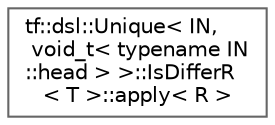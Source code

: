 digraph "类继承关系图"
{
 // LATEX_PDF_SIZE
  bgcolor="transparent";
  edge [fontname=Helvetica,fontsize=10,labelfontname=Helvetica,labelfontsize=10];
  node [fontname=Helvetica,fontsize=10,shape=box,height=0.2,width=0.4];
  rankdir="LR";
  Node0 [id="Node000000",label="tf::dsl::Unique\< IN,\l void_t\< typename IN\l::head \> \>::IsDifferR\l\< T \>::apply\< R \>",height=0.2,width=0.4,color="grey40", fillcolor="white", style="filled",URL="$structtf_1_1dsl_1_1_unique_3_01_i_n_00_01void__t_3_01typename_01_i_n_1_1head_01_4_01_4_1_1_is_differ_r_1_1apply.html",tooltip=" "];
}
